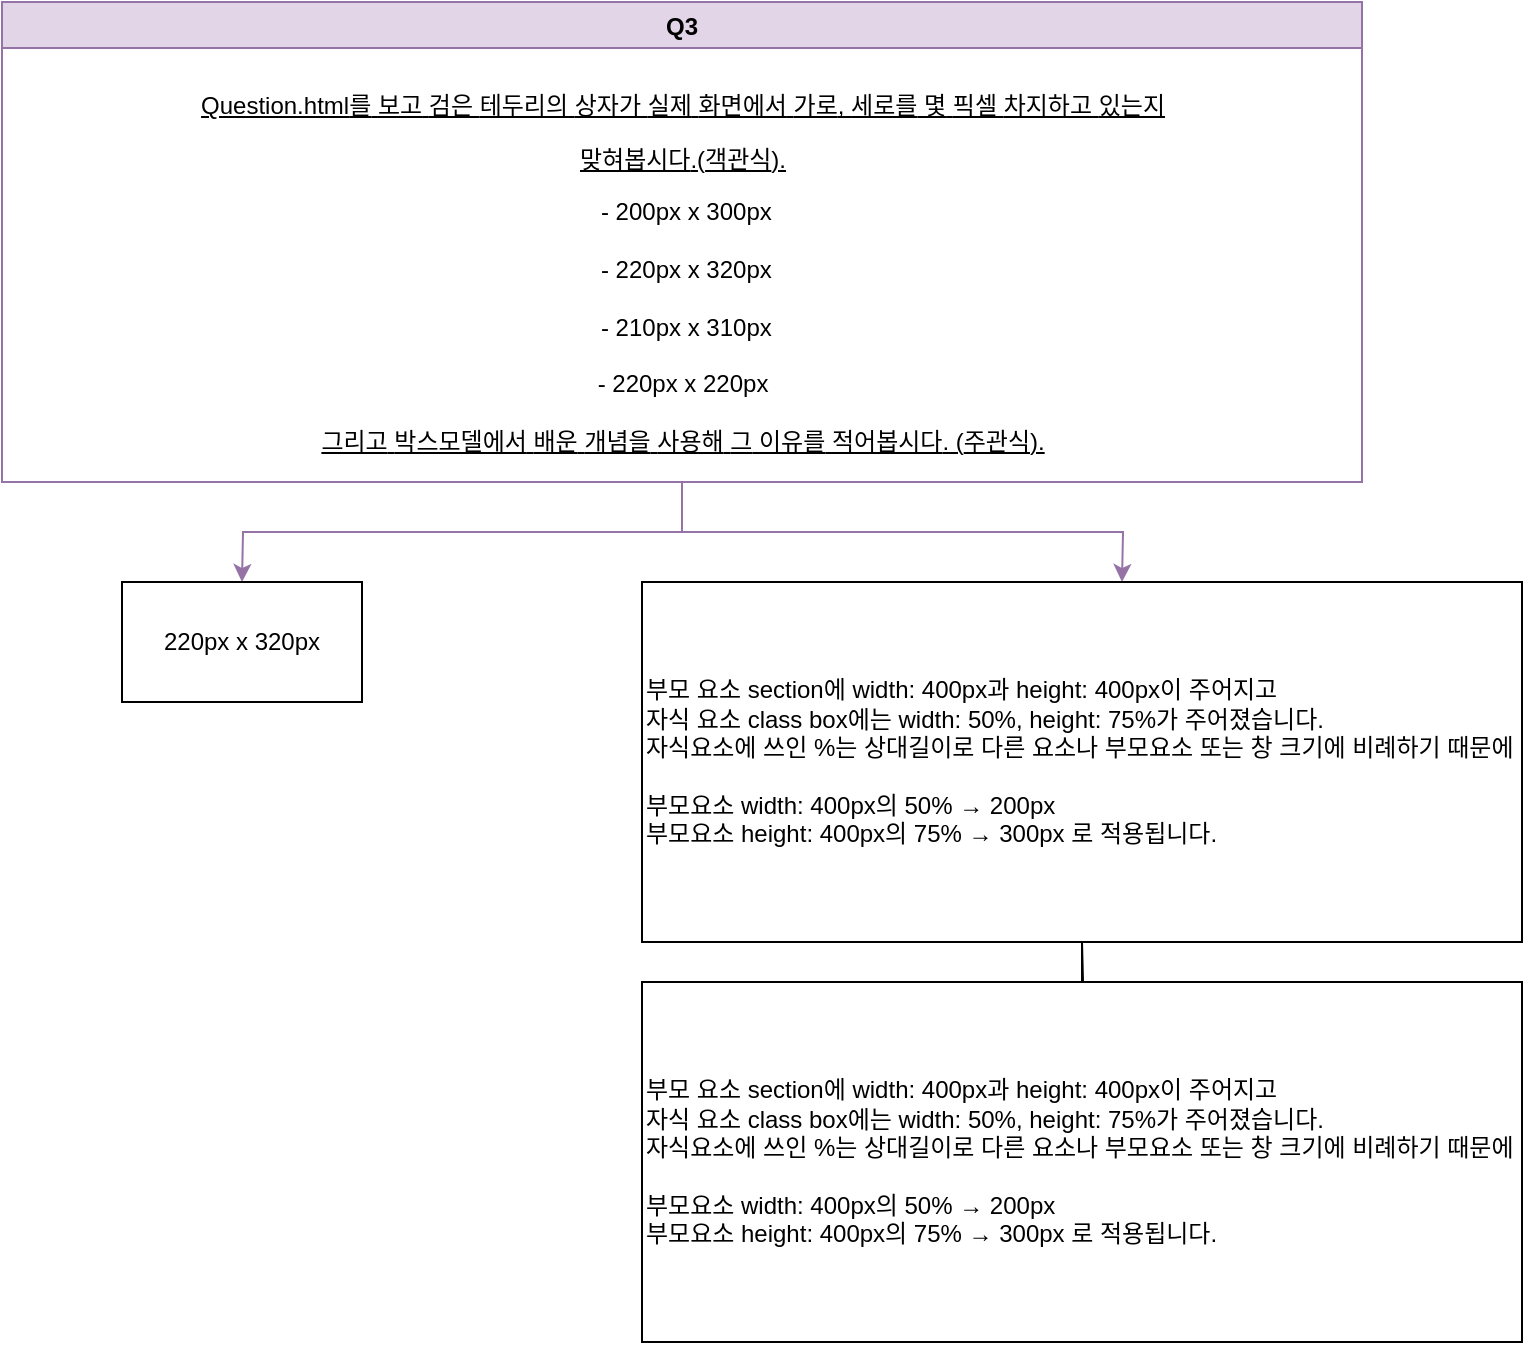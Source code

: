 <mxfile version="17.4.5" type="github">
  <diagram id="wFE0QG_FPsp0jaGvCLVb" name="Page-1">
    <mxGraphModel dx="1422" dy="794" grid="1" gridSize="10" guides="1" tooltips="1" connect="1" arrows="1" fold="1" page="1" pageScale="1" pageWidth="850" pageHeight="1100" math="0" shadow="0">
      <root>
        <mxCell id="0" />
        <mxCell id="1" parent="0" />
        <mxCell id="lCTsMt4DWsGQYDhc63Y_-8" style="edgeStyle=orthogonalEdgeStyle;rounded=0;orthogonalLoop=1;jettySize=auto;html=1;fillColor=#e1d5e7;strokeColor=#9673a6;" edge="1" parent="1" source="lCTsMt4DWsGQYDhc63Y_-1">
          <mxGeometry relative="1" as="geometry">
            <mxPoint x="200" y="330" as="targetPoint" />
          </mxGeometry>
        </mxCell>
        <mxCell id="lCTsMt4DWsGQYDhc63Y_-10" style="edgeStyle=orthogonalEdgeStyle;rounded=0;orthogonalLoop=1;jettySize=auto;html=1;fillColor=#e1d5e7;strokeColor=#9673a6;" edge="1" parent="1" source="lCTsMt4DWsGQYDhc63Y_-1">
          <mxGeometry relative="1" as="geometry">
            <mxPoint x="640" y="330" as="targetPoint" />
          </mxGeometry>
        </mxCell>
        <mxCell id="lCTsMt4DWsGQYDhc63Y_-1" value="Q3" style="swimlane;fillColor=#e1d5e7;strokeColor=#9673a6;" vertex="1" parent="1">
          <mxGeometry x="80" y="40" width="680" height="240" as="geometry" />
        </mxCell>
        <mxCell id="lCTsMt4DWsGQYDhc63Y_-3" value="&lt;p class=&quot;MsoNormal&quot;&gt;&lt;u&gt;&lt;span lang=&quot;EN-US&quot;&gt;Question.html&lt;/span&gt;&lt;/u&gt;&lt;u&gt;&lt;span style=&quot;font-family: &amp;#34;맑은 고딕&amp;#34;&quot;&gt;를&lt;/span&gt;&lt;/u&gt;&lt;u&gt; &lt;/u&gt;&lt;u&gt;&lt;span style=&quot;font-family: &amp;#34;맑은 고딕&amp;#34;&quot;&gt;보고&lt;/span&gt;&lt;/u&gt;&lt;u&gt; &lt;/u&gt;&lt;u&gt;&lt;span style=&quot;font-family: &amp;#34;맑은 고딕&amp;#34;&quot;&gt;검은&lt;/span&gt;&lt;/u&gt;&lt;u&gt; &lt;/u&gt;&lt;u&gt;&lt;span style=&quot;font-family: &amp;#34;맑은 고딕&amp;#34;&quot;&gt;테두리의&lt;/span&gt;&lt;/u&gt;&lt;u&gt; &lt;/u&gt;&lt;u&gt;&lt;span style=&quot;font-family: &amp;#34;맑은 고딕&amp;#34;&quot;&gt;상자가&lt;/span&gt;&lt;/u&gt;&lt;u&gt; &lt;/u&gt;&lt;u&gt;&lt;span style=&quot;font-family: &amp;#34;맑은 고딕&amp;#34;&quot;&gt;실제&lt;/span&gt;&lt;/u&gt;&lt;u&gt; &lt;/u&gt;&lt;u&gt;&lt;span style=&quot;font-family: &amp;#34;맑은 고딕&amp;#34;&quot;&gt;화면에서&lt;/span&gt;&lt;/u&gt;&lt;u&gt; &lt;/u&gt;&lt;u&gt;&lt;span style=&quot;font-family: &amp;#34;맑은 고딕&amp;#34;&quot;&gt;가로&lt;/span&gt;&lt;/u&gt;&lt;u&gt;&lt;span lang=&quot;EN-US&quot;&gt;, &lt;/span&gt;&lt;/u&gt;&lt;u&gt;&lt;span style=&quot;font-family: &amp;#34;맑은 고딕&amp;#34;&quot;&gt;세로를&lt;/span&gt;&lt;/u&gt;&lt;u&gt; &lt;/u&gt;&lt;u&gt;&lt;span style=&quot;font-family: &amp;#34;맑은 고딕&amp;#34;&quot;&gt;몇&lt;/span&gt;&lt;/u&gt;&lt;u&gt; &lt;/u&gt;&lt;u&gt;&lt;span style=&quot;font-family: &amp;#34;맑은 고딕&amp;#34;&quot;&gt;픽셀&lt;/span&gt;&lt;/u&gt;&lt;u&gt; &lt;/u&gt;&lt;u&gt;&lt;span style=&quot;font-family: &amp;#34;맑은 고딕&amp;#34;&quot;&gt;차지하고&lt;/span&gt;&lt;/u&gt;&lt;u&gt; &lt;/u&gt;&lt;u&gt;&lt;span style=&quot;font-family: &amp;#34;맑은 고딕&amp;#34;&quot;&gt;있는지&lt;/span&gt;&lt;/u&gt;&lt;/p&gt;&lt;p class=&quot;MsoNormal&quot;&gt;&lt;u&gt;&lt;span style=&quot;font-family: &amp;#34;맑은 고딕&amp;#34;&quot;&gt;맞혀봅시다&lt;/span&gt;&lt;/u&gt;&lt;u&gt;&lt;span lang=&quot;EN-US&quot;&gt;.(&lt;/span&gt;&lt;/u&gt;&lt;u&gt;&lt;span style=&quot;font-family: &amp;#34;맑은 고딕&amp;#34;&quot;&gt;객관식&lt;/span&gt;&lt;/u&gt;&lt;u&gt;&lt;span lang=&quot;EN-US&quot;&gt;).&lt;b&gt;&lt;/b&gt;&lt;/span&gt;&lt;/u&gt;&lt;/p&gt;&lt;span&gt;&amp;nbsp;- 200px x 300px&lt;/span&gt;&lt;br&gt;&lt;br&gt;&lt;span&gt;&amp;nbsp;- 220px x 320px&lt;/span&gt;&lt;br&gt;&lt;br&gt;&lt;span&gt;&amp;nbsp;- 210px x 310px&lt;/span&gt;&lt;br&gt;&lt;br&gt;&lt;span&gt;- 220px x 220px&lt;/span&gt;&lt;br&gt;&lt;br&gt;&lt;u&gt;&lt;span style=&quot;font-family: &amp;#34;맑은 고딕&amp;#34;&quot;&gt;그리고&lt;/span&gt;&lt;/u&gt;&lt;u&gt; &lt;/u&gt;&lt;u&gt;&lt;span style=&quot;font-family: &amp;#34;맑은 고딕&amp;#34;&quot;&gt;박스모델에서&lt;/span&gt;&lt;/u&gt;&lt;u&gt; &lt;/u&gt;&lt;u&gt;&lt;span style=&quot;font-family: &amp;#34;맑은 고딕&amp;#34;&quot;&gt;배운&lt;/span&gt;&lt;/u&gt;&lt;u&gt; &lt;/u&gt;&lt;u&gt;&lt;span style=&quot;font-family: &amp;#34;맑은 고딕&amp;#34;&quot;&gt;개념을&lt;/span&gt;&lt;/u&gt;&lt;u&gt; &lt;/u&gt;&lt;u&gt;&lt;span style=&quot;font-family: &amp;#34;맑은 고딕&amp;#34;&quot;&gt;사용해&lt;/span&gt;&lt;/u&gt;&lt;u&gt; &lt;/u&gt;&lt;u&gt;&lt;span style=&quot;font-family: &amp;#34;맑은 고딕&amp;#34;&quot;&gt;그&lt;/span&gt;&lt;/u&gt;&lt;u&gt; &lt;/u&gt;&lt;u&gt;&lt;span style=&quot;font-family: &amp;#34;맑은 고딕&amp;#34;&quot;&gt;이유를&lt;/span&gt;&lt;/u&gt;&lt;u&gt; &lt;/u&gt;&lt;u&gt;&lt;span style=&quot;font-family: &amp;#34;맑은 고딕&amp;#34;&quot;&gt;적어봅시다&lt;/span&gt;&lt;/u&gt;&lt;u&gt;&lt;span lang=&quot;EN-US&quot;&gt;. (&lt;/span&gt;&lt;/u&gt;&lt;u&gt;&lt;span style=&quot;font-family: &amp;#34;맑은 고딕&amp;#34;&quot;&gt;주관식&lt;/span&gt;&lt;/u&gt;&lt;u&gt;&lt;span lang=&quot;EN-US&quot;&gt;).&lt;/span&gt;&lt;/u&gt;" style="text;html=1;align=center;verticalAlign=middle;resizable=0;points=[];autosize=1;strokeColor=none;fillColor=none;" vertex="1" parent="lCTsMt4DWsGQYDhc63Y_-1">
          <mxGeometry x="75" y="30" width="530" height="200" as="geometry" />
        </mxCell>
        <mxCell id="lCTsMt4DWsGQYDhc63Y_-9" value="220px x 320px" style="rounded=0;whiteSpace=wrap;html=1;" vertex="1" parent="1">
          <mxGeometry x="140" y="330" width="120" height="60" as="geometry" />
        </mxCell>
        <mxCell id="lCTsMt4DWsGQYDhc63Y_-13" style="edgeStyle=orthogonalEdgeStyle;rounded=0;orthogonalLoop=1;jettySize=auto;html=1;entryX=0.5;entryY=0;entryDx=0;entryDy=0;endArrow=none;endFill=0;" edge="1" parent="1" source="lCTsMt4DWsGQYDhc63Y_-11" target="lCTsMt4DWsGQYDhc63Y_-12">
          <mxGeometry relative="1" as="geometry" />
        </mxCell>
        <mxCell id="lCTsMt4DWsGQYDhc63Y_-11" value="부모 요소 section에 width: 400px과 height: 400px이 주어지고&lt;br&gt;자식 요소 class box에는 width: 50%, height: 75%가 주어졌습니다.&lt;br&gt;&lt;div&gt;&lt;span&gt;자식요소에 쓰인 %는 상대길이로 다른 요소나 부모요소 또는 창 크기에 비례하기 때문에&amp;nbsp;&lt;/span&gt;&lt;/div&gt;&lt;div&gt;&lt;span&gt;&lt;br&gt;&lt;/span&gt;&lt;/div&gt;&lt;div&gt;&lt;span&gt;부모요소 width: 400px의 50% → 200px&lt;/span&gt;&lt;/div&gt;&lt;div&gt;부모요소 height: 400px의 75% → 300px 로 적용됩니다.&lt;/div&gt;" style="rounded=0;whiteSpace=wrap;html=1;align=left;" vertex="1" parent="1">
          <mxGeometry x="400" y="330" width="440" height="180" as="geometry" />
        </mxCell>
        <mxCell id="lCTsMt4DWsGQYDhc63Y_-14" value="" style="edgeStyle=orthogonalEdgeStyle;rounded=0;orthogonalLoop=1;jettySize=auto;html=1;endArrow=none;endFill=0;" edge="1" parent="1" target="lCTsMt4DWsGQYDhc63Y_-11">
          <mxGeometry relative="1" as="geometry">
            <mxPoint x="620" y="550" as="sourcePoint" />
          </mxGeometry>
        </mxCell>
        <mxCell id="lCTsMt4DWsGQYDhc63Y_-12" value="부모 요소 section에 width: 400px과 height: 400px이 주어지고&lt;br&gt;자식 요소 class box에는 width: 50%, height: 75%가 주어졌습니다.&lt;br&gt;&lt;div&gt;&lt;span&gt;자식요소에 쓰인 %는 상대길이로 다른 요소나 부모요소 또는 창 크기에 비례하기 때문에&amp;nbsp;&lt;/span&gt;&lt;/div&gt;&lt;div&gt;&lt;span&gt;&lt;br&gt;&lt;/span&gt;&lt;/div&gt;&lt;div&gt;&lt;span&gt;부모요소 width: 400px의 50% → 200px&lt;/span&gt;&lt;/div&gt;&lt;div&gt;부모요소 height: 400px의 75% → 300px 로 적용됩니다.&lt;/div&gt;" style="rounded=0;whiteSpace=wrap;html=1;align=left;" vertex="1" parent="1">
          <mxGeometry x="400" y="530" width="440" height="180" as="geometry" />
        </mxCell>
      </root>
    </mxGraphModel>
  </diagram>
</mxfile>
